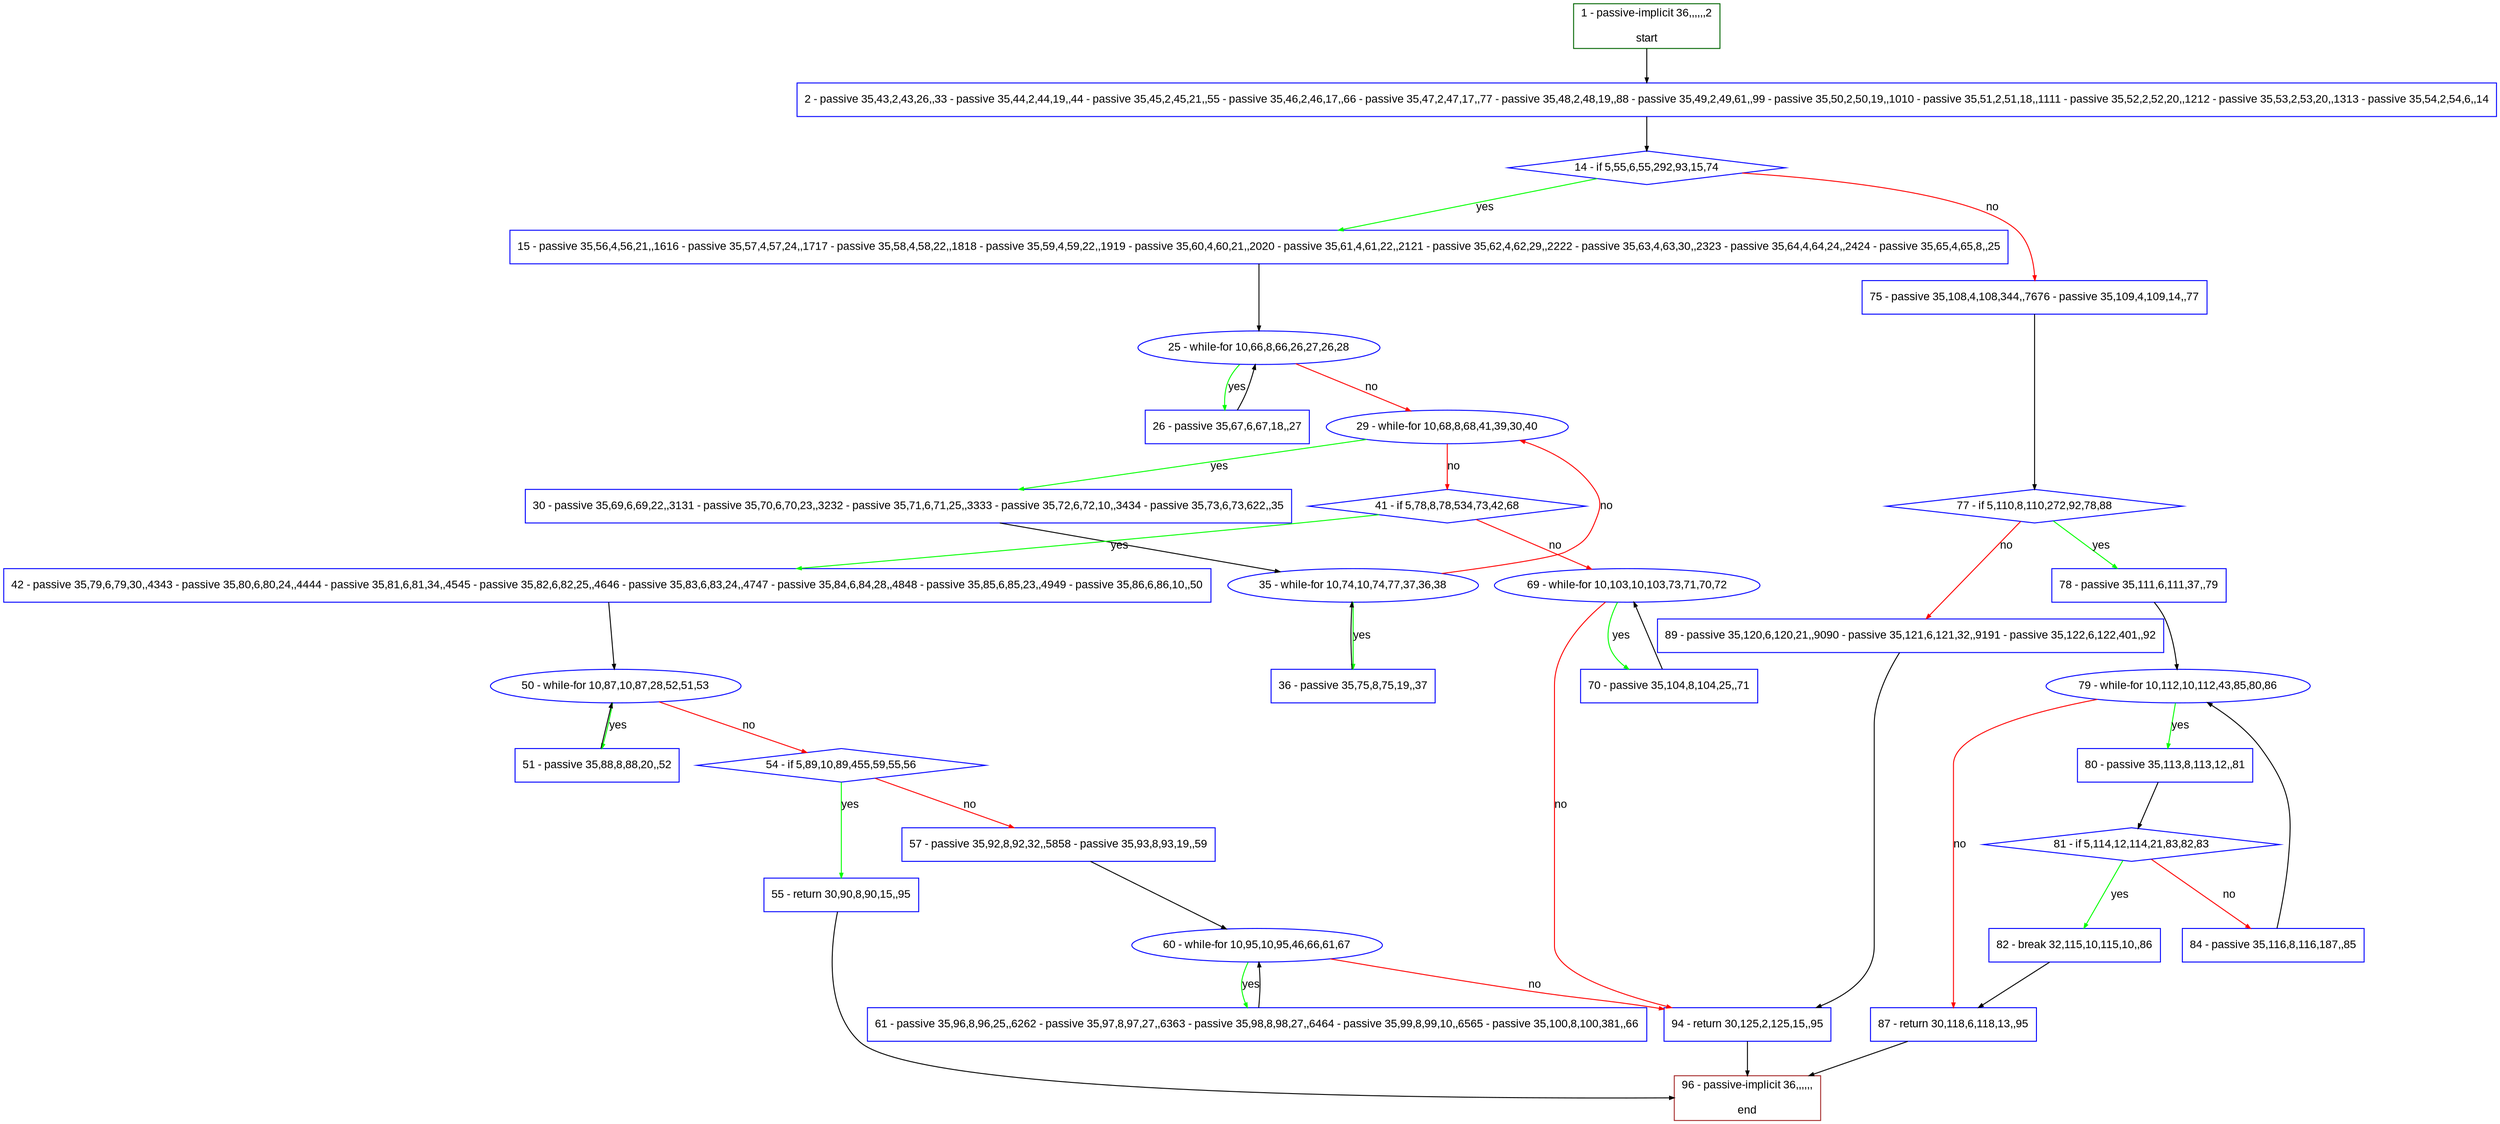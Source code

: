 digraph "" {
  graph [pack="true", label="", fontsize="12", packmode="clust", fontname="Arial", fillcolor="#FFFFCC", bgcolor="white", style="rounded,filled", compound="true"];
  node [node_initialized="no", label="", color="grey", fontsize="12", fillcolor="white", fontname="Arial", style="filled", shape="rectangle", compound="true", fixedsize="false"];
  edge [fontcolor="black", arrowhead="normal", arrowtail="none", arrowsize="0.5", ltail="", label="", color="black", fontsize="12", lhead="", fontname="Arial", dir="forward", compound="true"];
  __N1 [label="2 - passive 35,43,2,43,26,,33 - passive 35,44,2,44,19,,44 - passive 35,45,2,45,21,,55 - passive 35,46,2,46,17,,66 - passive 35,47,2,47,17,,77 - passive 35,48,2,48,19,,88 - passive 35,49,2,49,61,,99 - passive 35,50,2,50,19,,1010 - passive 35,51,2,51,18,,1111 - passive 35,52,2,52,20,,1212 - passive 35,53,2,53,20,,1313 - passive 35,54,2,54,6,,14", color="#0000ff", fillcolor="#ffffff", style="filled", shape="box"];
  __N2 [label="1 - passive-implicit 36,,,,,,2\n\nstart", color="#006400", fillcolor="#ffffff", style="filled", shape="box"];
  __N3 [label="14 - if 5,55,6,55,292,93,15,74", color="#0000ff", fillcolor="#ffffff", style="filled", shape="diamond"];
  __N4 [label="15 - passive 35,56,4,56,21,,1616 - passive 35,57,4,57,24,,1717 - passive 35,58,4,58,22,,1818 - passive 35,59,4,59,22,,1919 - passive 35,60,4,60,21,,2020 - passive 35,61,4,61,22,,2121 - passive 35,62,4,62,29,,2222 - passive 35,63,4,63,30,,2323 - passive 35,64,4,64,24,,2424 - passive 35,65,4,65,8,,25", color="#0000ff", fillcolor="#ffffff", style="filled", shape="box"];
  __N5 [label="75 - passive 35,108,4,108,344,,7676 - passive 35,109,4,109,14,,77", color="#0000ff", fillcolor="#ffffff", style="filled", shape="box"];
  __N6 [label="25 - while-for 10,66,8,66,26,27,26,28", color="#0000ff", fillcolor="#ffffff", style="filled", shape="oval"];
  __N7 [label="26 - passive 35,67,6,67,18,,27", color="#0000ff", fillcolor="#ffffff", style="filled", shape="box"];
  __N8 [label="29 - while-for 10,68,8,68,41,39,30,40", color="#0000ff", fillcolor="#ffffff", style="filled", shape="oval"];
  __N9 [label="30 - passive 35,69,6,69,22,,3131 - passive 35,70,6,70,23,,3232 - passive 35,71,6,71,25,,3333 - passive 35,72,6,72,10,,3434 - passive 35,73,6,73,622,,35", color="#0000ff", fillcolor="#ffffff", style="filled", shape="box"];
  __N10 [label="41 - if 5,78,8,78,534,73,42,68", color="#0000ff", fillcolor="#ffffff", style="filled", shape="diamond"];
  __N11 [label="35 - while-for 10,74,10,74,77,37,36,38", color="#0000ff", fillcolor="#ffffff", style="filled", shape="oval"];
  __N12 [label="36 - passive 35,75,8,75,19,,37", color="#0000ff", fillcolor="#ffffff", style="filled", shape="box"];
  __N13 [label="42 - passive 35,79,6,79,30,,4343 - passive 35,80,6,80,24,,4444 - passive 35,81,6,81,34,,4545 - passive 35,82,6,82,25,,4646 - passive 35,83,6,83,24,,4747 - passive 35,84,6,84,28,,4848 - passive 35,85,6,85,23,,4949 - passive 35,86,6,86,10,,50", color="#0000ff", fillcolor="#ffffff", style="filled", shape="box"];
  __N14 [label="69 - while-for 10,103,10,103,73,71,70,72", color="#0000ff", fillcolor="#ffffff", style="filled", shape="oval"];
  __N15 [label="50 - while-for 10,87,10,87,28,52,51,53", color="#0000ff", fillcolor="#ffffff", style="filled", shape="oval"];
  __N16 [label="51 - passive 35,88,8,88,20,,52", color="#0000ff", fillcolor="#ffffff", style="filled", shape="box"];
  __N17 [label="54 - if 5,89,10,89,455,59,55,56", color="#0000ff", fillcolor="#ffffff", style="filled", shape="diamond"];
  __N18 [label="55 - return 30,90,8,90,15,,95", color="#0000ff", fillcolor="#ffffff", style="filled", shape="box"];
  __N19 [label="57 - passive 35,92,8,92,32,,5858 - passive 35,93,8,93,19,,59", color="#0000ff", fillcolor="#ffffff", style="filled", shape="box"];
  __N20 [label="96 - passive-implicit 36,,,,,,\n\nend", color="#a52a2a", fillcolor="#ffffff", style="filled", shape="box"];
  __N21 [label="60 - while-for 10,95,10,95,46,66,61,67", color="#0000ff", fillcolor="#ffffff", style="filled", shape="oval"];
  __N22 [label="61 - passive 35,96,8,96,25,,6262 - passive 35,97,8,97,27,,6363 - passive 35,98,8,98,27,,6464 - passive 35,99,8,99,10,,6565 - passive 35,100,8,100,381,,66", color="#0000ff", fillcolor="#ffffff", style="filled", shape="box"];
  __N23 [label="94 - return 30,125,2,125,15,,95", color="#0000ff", fillcolor="#ffffff", style="filled", shape="box"];
  __N24 [label="70 - passive 35,104,8,104,25,,71", color="#0000ff", fillcolor="#ffffff", style="filled", shape="box"];
  __N25 [label="77 - if 5,110,8,110,272,92,78,88", color="#0000ff", fillcolor="#ffffff", style="filled", shape="diamond"];
  __N26 [label="78 - passive 35,111,6,111,37,,79", color="#0000ff", fillcolor="#ffffff", style="filled", shape="box"];
  __N27 [label="89 - passive 35,120,6,120,21,,9090 - passive 35,121,6,121,32,,9191 - passive 35,122,6,122,401,,92", color="#0000ff", fillcolor="#ffffff", style="filled", shape="box"];
  __N28 [label="79 - while-for 10,112,10,112,43,85,80,86", color="#0000ff", fillcolor="#ffffff", style="filled", shape="oval"];
  __N29 [label="80 - passive 35,113,8,113,12,,81", color="#0000ff", fillcolor="#ffffff", style="filled", shape="box"];
  __N30 [label="87 - return 30,118,6,118,13,,95", color="#0000ff", fillcolor="#ffffff", style="filled", shape="box"];
  __N31 [label="81 - if 5,114,12,114,21,83,82,83", color="#0000ff", fillcolor="#ffffff", style="filled", shape="diamond"];
  __N32 [label="82 - break 32,115,10,115,10,,86", color="#0000ff", fillcolor="#ffffff", style="filled", shape="box"];
  __N33 [label="84 - passive 35,116,8,116,187,,85", color="#0000ff", fillcolor="#ffffff", style="filled", shape="box"];
  __N2 -> __N1 [arrowhead="normal", arrowtail="none", color="#000000", label="", dir="forward"];
  __N1 -> __N3 [arrowhead="normal", arrowtail="none", color="#000000", label="", dir="forward"];
  __N3 -> __N4 [arrowhead="normal", arrowtail="none", color="#00ff00", label="yes", dir="forward"];
  __N3 -> __N5 [arrowhead="normal", arrowtail="none", color="#ff0000", label="no", dir="forward"];
  __N4 -> __N6 [arrowhead="normal", arrowtail="none", color="#000000", label="", dir="forward"];
  __N6 -> __N7 [arrowhead="normal", arrowtail="none", color="#00ff00", label="yes", dir="forward"];
  __N7 -> __N6 [arrowhead="normal", arrowtail="none", color="#000000", label="", dir="forward"];
  __N6 -> __N8 [arrowhead="normal", arrowtail="none", color="#ff0000", label="no", dir="forward"];
  __N8 -> __N9 [arrowhead="normal", arrowtail="none", color="#00ff00", label="yes", dir="forward"];
  __N8 -> __N10 [arrowhead="normal", arrowtail="none", color="#ff0000", label="no", dir="forward"];
  __N9 -> __N11 [arrowhead="normal", arrowtail="none", color="#000000", label="", dir="forward"];
  __N11 -> __N8 [arrowhead="normal", arrowtail="none", color="#ff0000", label="no", dir="forward"];
  __N11 -> __N12 [arrowhead="normal", arrowtail="none", color="#00ff00", label="yes", dir="forward"];
  __N12 -> __N11 [arrowhead="normal", arrowtail="none", color="#000000", label="", dir="forward"];
  __N10 -> __N13 [arrowhead="normal", arrowtail="none", color="#00ff00", label="yes", dir="forward"];
  __N10 -> __N14 [arrowhead="normal", arrowtail="none", color="#ff0000", label="no", dir="forward"];
  __N13 -> __N15 [arrowhead="normal", arrowtail="none", color="#000000", label="", dir="forward"];
  __N15 -> __N16 [arrowhead="normal", arrowtail="none", color="#00ff00", label="yes", dir="forward"];
  __N16 -> __N15 [arrowhead="normal", arrowtail="none", color="#000000", label="", dir="forward"];
  __N15 -> __N17 [arrowhead="normal", arrowtail="none", color="#ff0000", label="no", dir="forward"];
  __N17 -> __N18 [arrowhead="normal", arrowtail="none", color="#00ff00", label="yes", dir="forward"];
  __N17 -> __N19 [arrowhead="normal", arrowtail="none", color="#ff0000", label="no", dir="forward"];
  __N18 -> __N20 [arrowhead="normal", arrowtail="none", color="#000000", label="", dir="forward"];
  __N19 -> __N21 [arrowhead="normal", arrowtail="none", color="#000000", label="", dir="forward"];
  __N21 -> __N22 [arrowhead="normal", arrowtail="none", color="#00ff00", label="yes", dir="forward"];
  __N22 -> __N21 [arrowhead="normal", arrowtail="none", color="#000000", label="", dir="forward"];
  __N21 -> __N23 [arrowhead="normal", arrowtail="none", color="#ff0000", label="no", dir="forward"];
  __N14 -> __N24 [arrowhead="normal", arrowtail="none", color="#00ff00", label="yes", dir="forward"];
  __N24 -> __N14 [arrowhead="normal", arrowtail="none", color="#000000", label="", dir="forward"];
  __N14 -> __N23 [arrowhead="normal", arrowtail="none", color="#ff0000", label="no", dir="forward"];
  __N5 -> __N25 [arrowhead="normal", arrowtail="none", color="#000000", label="", dir="forward"];
  __N25 -> __N26 [arrowhead="normal", arrowtail="none", color="#00ff00", label="yes", dir="forward"];
  __N25 -> __N27 [arrowhead="normal", arrowtail="none", color="#ff0000", label="no", dir="forward"];
  __N26 -> __N28 [arrowhead="normal", arrowtail="none", color="#000000", label="", dir="forward"];
  __N28 -> __N29 [arrowhead="normal", arrowtail="none", color="#00ff00", label="yes", dir="forward"];
  __N28 -> __N30 [arrowhead="normal", arrowtail="none", color="#ff0000", label="no", dir="forward"];
  __N29 -> __N31 [arrowhead="normal", arrowtail="none", color="#000000", label="", dir="forward"];
  __N31 -> __N32 [arrowhead="normal", arrowtail="none", color="#00ff00", label="yes", dir="forward"];
  __N31 -> __N33 [arrowhead="normal", arrowtail="none", color="#ff0000", label="no", dir="forward"];
  __N32 -> __N30 [arrowhead="normal", arrowtail="none", color="#000000", label="", dir="forward"];
  __N33 -> __N28 [arrowhead="normal", arrowtail="none", color="#000000", label="", dir="forward"];
  __N30 -> __N20 [arrowhead="normal", arrowtail="none", color="#000000", label="", dir="forward"];
  __N27 -> __N23 [arrowhead="normal", arrowtail="none", color="#000000", label="", dir="forward"];
  __N23 -> __N20 [arrowhead="normal", arrowtail="none", color="#000000", label="", dir="forward"];
}
